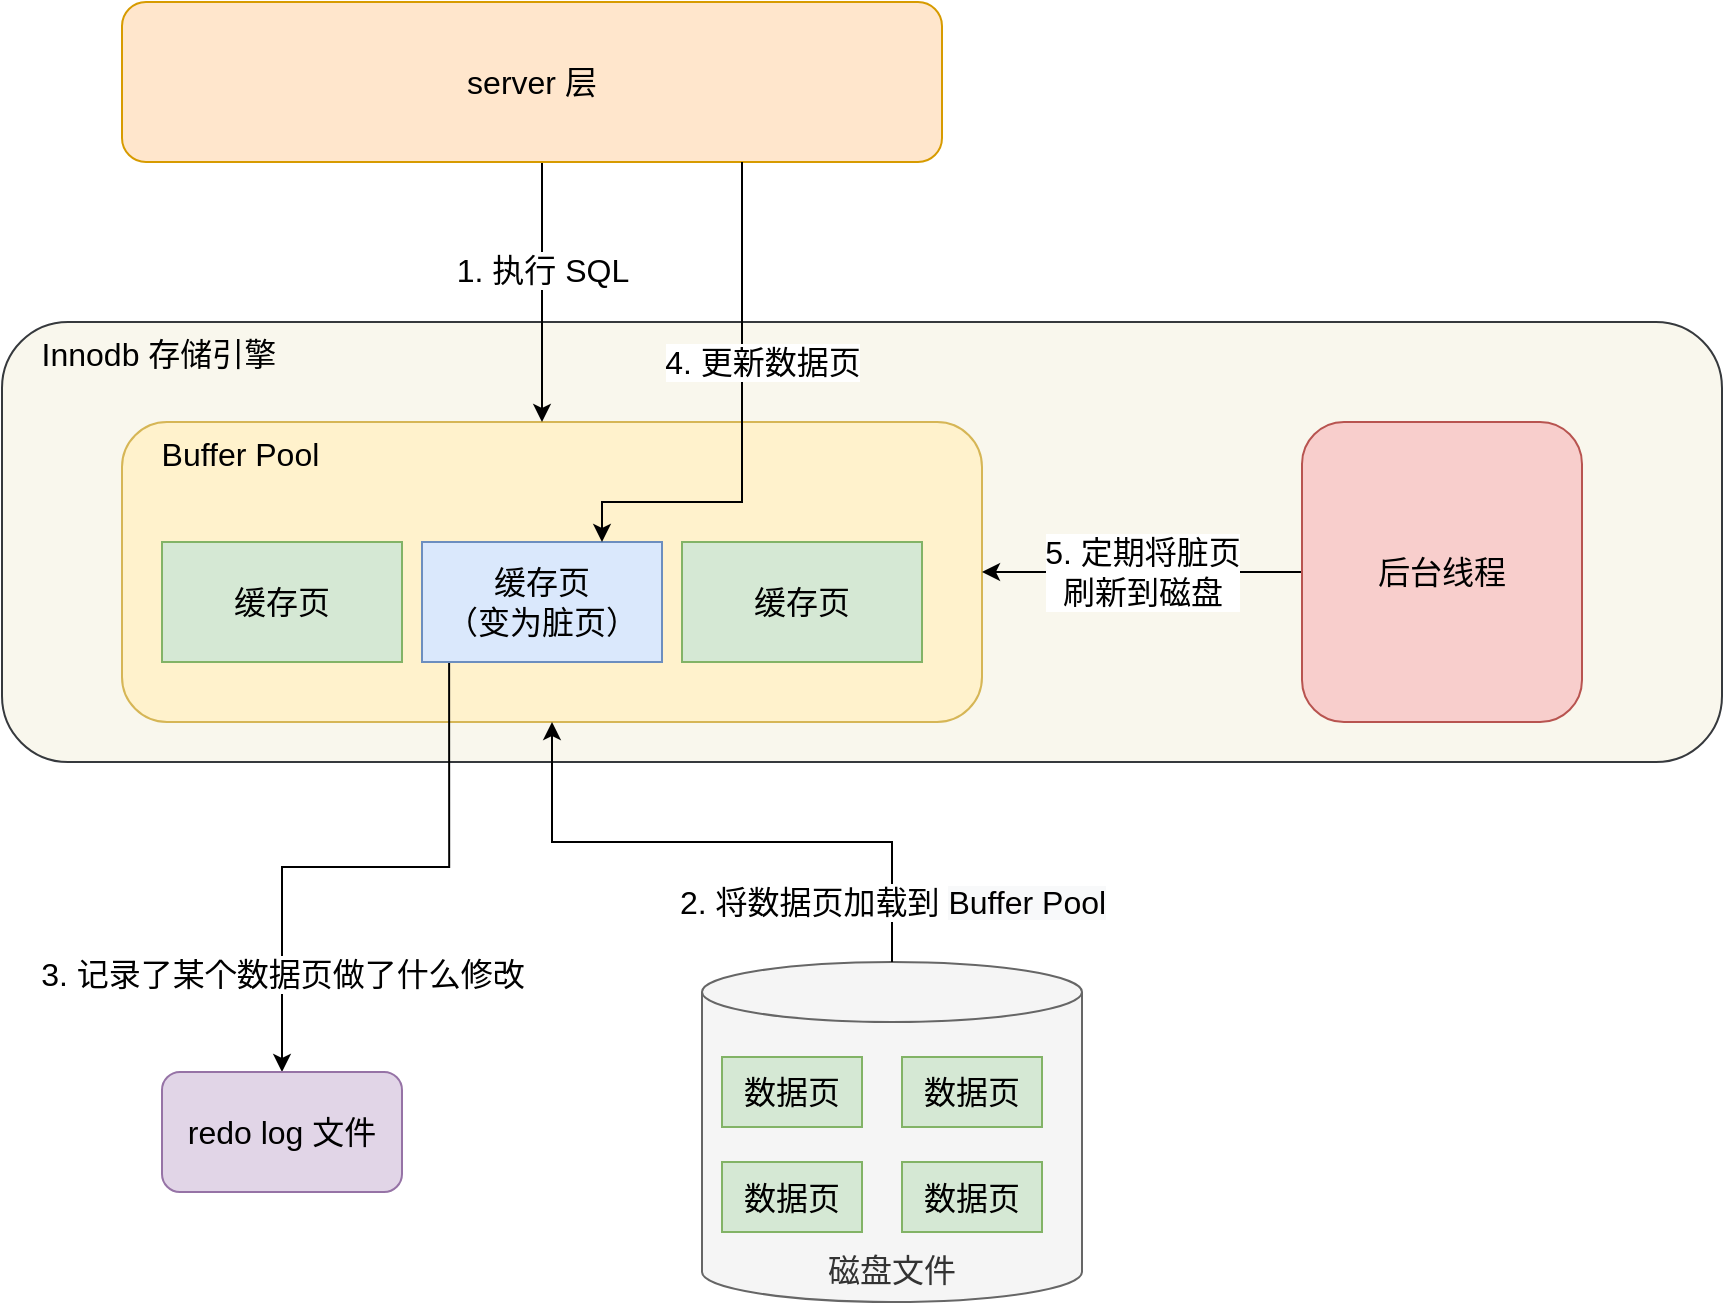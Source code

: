 <mxfile version="20.0.3" type="github">
  <diagram id="94VMZEfT7jJOWyFY6aJi" name="Page-1">
    <mxGraphModel dx="717" dy="716" grid="1" gridSize="10" guides="1" tooltips="1" connect="1" arrows="1" fold="1" page="1" pageScale="1" pageWidth="827" pageHeight="1169" math="0" shadow="0">
      <root>
        <mxCell id="0" />
        <mxCell id="1" parent="0" />
        <mxCell id="mmalJWWPdqmMopALKws4-1" value="&amp;nbsp; &amp;nbsp; Innodb 存储引擎" style="rounded=1;whiteSpace=wrap;html=1;fontSize=16;verticalAlign=top;fillColor=#f9f7ed;strokeColor=#36393d;align=left;" vertex="1" parent="1">
          <mxGeometry x="490" y="300" width="860" height="220" as="geometry" />
        </mxCell>
        <mxCell id="mmalJWWPdqmMopALKws4-2" value="&amp;nbsp; &amp;nbsp; Buffer Pool" style="rounded=1;whiteSpace=wrap;html=1;fontSize=16;verticalAlign=top;align=left;fillColor=#fff2cc;strokeColor=#d6b656;" vertex="1" parent="1">
          <mxGeometry x="550" y="350" width="430" height="150" as="geometry" />
        </mxCell>
        <mxCell id="mmalJWWPdqmMopALKws4-3" value="1. 执行 SQL" style="edgeStyle=orthogonalEdgeStyle;rounded=0;orthogonalLoop=1;jettySize=auto;html=1;fontSize=16;" edge="1" parent="1" source="mmalJWWPdqmMopALKws4-4">
          <mxGeometry x="-0.176" relative="1" as="geometry">
            <mxPoint x="760" y="350" as="targetPoint" />
            <Array as="points">
              <mxPoint x="760" y="340" />
              <mxPoint x="760" y="340" />
            </Array>
            <mxPoint as="offset" />
          </mxGeometry>
        </mxCell>
        <mxCell id="mmalJWWPdqmMopALKws4-4" value="server 层" style="rounded=1;whiteSpace=wrap;html=1;fontSize=16;fillColor=#ffe6cc;strokeColor=#d79b00;" vertex="1" parent="1">
          <mxGeometry x="550" y="140" width="410" height="80" as="geometry" />
        </mxCell>
        <mxCell id="mmalJWWPdqmMopALKws4-5" value="缓存页" style="rounded=0;whiteSpace=wrap;html=1;fontSize=16;verticalAlign=middle;horizontal=1;fillColor=#d5e8d4;strokeColor=#82b366;" vertex="1" parent="1">
          <mxGeometry x="570" y="410" width="120" height="60" as="geometry" />
        </mxCell>
        <mxCell id="mmalJWWPdqmMopALKws4-6" value="3. 记录了某个数据页做了什么修改" style="edgeStyle=orthogonalEdgeStyle;rounded=0;orthogonalLoop=1;jettySize=auto;html=1;entryX=0.5;entryY=0;entryDx=0;entryDy=0;fontSize=16;exitX=0.113;exitY=0.983;exitDx=0;exitDy=0;exitPerimeter=0;" edge="1" parent="1" source="mmalJWWPdqmMopALKws4-7" target="mmalJWWPdqmMopALKws4-15">
          <mxGeometry x="0.662" relative="1" as="geometry">
            <mxPoint as="offset" />
          </mxGeometry>
        </mxCell>
        <mxCell id="mmalJWWPdqmMopALKws4-7" value="缓存页&lt;br&gt;（变为脏页）" style="rounded=0;whiteSpace=wrap;html=1;fontSize=16;verticalAlign=middle;horizontal=1;fillColor=#dae8fc;strokeColor=#6c8ebf;" vertex="1" parent="1">
          <mxGeometry x="700" y="410" width="120" height="60" as="geometry" />
        </mxCell>
        <mxCell id="mmalJWWPdqmMopALKws4-8" value="缓存页" style="rounded=0;whiteSpace=wrap;html=1;fontSize=16;verticalAlign=middle;horizontal=1;fillColor=#d5e8d4;strokeColor=#82b366;" vertex="1" parent="1">
          <mxGeometry x="830" y="410" width="120" height="60" as="geometry" />
        </mxCell>
        <mxCell id="mmalJWWPdqmMopALKws4-9" value="磁盘文件" style="shape=cylinder3;whiteSpace=wrap;html=1;boundedLbl=1;backgroundOutline=1;size=15;fontSize=16;verticalAlign=bottom;fillColor=#f5f5f5;fontColor=#333333;strokeColor=#666666;" vertex="1" parent="1">
          <mxGeometry x="840" y="620" width="190" height="170" as="geometry" />
        </mxCell>
        <mxCell id="mmalJWWPdqmMopALKws4-10" value="数据页" style="rounded=0;whiteSpace=wrap;html=1;fontSize=16;verticalAlign=middle;horizontal=1;fillColor=#d5e8d4;strokeColor=#82b366;" vertex="1" parent="1">
          <mxGeometry x="850" y="667.5" width="70" height="35" as="geometry" />
        </mxCell>
        <mxCell id="mmalJWWPdqmMopALKws4-11" value="数据页" style="rounded=0;whiteSpace=wrap;html=1;fontSize=16;verticalAlign=middle;horizontal=1;fillColor=#d5e8d4;strokeColor=#82b366;" vertex="1" parent="1">
          <mxGeometry x="940" y="667.5" width="70" height="35" as="geometry" />
        </mxCell>
        <mxCell id="mmalJWWPdqmMopALKws4-12" value="数据页" style="rounded=0;whiteSpace=wrap;html=1;fontSize=16;verticalAlign=middle;horizontal=1;fillColor=#d5e8d4;strokeColor=#82b366;" vertex="1" parent="1">
          <mxGeometry x="850" y="720" width="70" height="35" as="geometry" />
        </mxCell>
        <mxCell id="mmalJWWPdqmMopALKws4-13" value="数据页" style="rounded=0;whiteSpace=wrap;html=1;fontSize=16;verticalAlign=middle;horizontal=1;fillColor=#d5e8d4;strokeColor=#82b366;" vertex="1" parent="1">
          <mxGeometry x="940" y="720" width="70" height="35" as="geometry" />
        </mxCell>
        <mxCell id="mmalJWWPdqmMopALKws4-14" value="2. 将数据页加载到&amp;nbsp;&lt;span style=&quot;background-color: rgb(248, 249, 250);&quot;&gt;Buffer Pool&lt;/span&gt;" style="endArrow=classic;html=1;rounded=0;fontSize=16;exitX=0.5;exitY=0;exitDx=0;exitDy=0;exitPerimeter=0;entryX=0.5;entryY=1;entryDx=0;entryDy=0;edgeStyle=orthogonalEdgeStyle;" edge="1" parent="1" source="mmalJWWPdqmMopALKws4-9" target="mmalJWWPdqmMopALKws4-2">
          <mxGeometry x="-0.793" width="50" height="50" relative="1" as="geometry">
            <mxPoint x="780" y="590" as="sourcePoint" />
            <mxPoint x="830" y="540" as="targetPoint" />
            <mxPoint as="offset" />
          </mxGeometry>
        </mxCell>
        <mxCell id="mmalJWWPdqmMopALKws4-15" value="redo log 文件" style="rounded=1;whiteSpace=wrap;html=1;fontSize=16;fillColor=#e1d5e7;strokeColor=#9673a6;" vertex="1" parent="1">
          <mxGeometry x="570" y="675" width="120" height="60" as="geometry" />
        </mxCell>
        <mxCell id="mmalJWWPdqmMopALKws4-16" value="5. 定期将脏页&lt;br&gt;刷新到磁盘" style="edgeStyle=orthogonalEdgeStyle;rounded=0;orthogonalLoop=1;jettySize=auto;html=1;entryX=1;entryY=0.5;entryDx=0;entryDy=0;fontSize=16;" edge="1" parent="1" source="mmalJWWPdqmMopALKws4-17" target="mmalJWWPdqmMopALKws4-2">
          <mxGeometry relative="1" as="geometry" />
        </mxCell>
        <mxCell id="mmalJWWPdqmMopALKws4-17" value="后台线程" style="rounded=1;whiteSpace=wrap;html=1;fontSize=16;fillColor=#f8cecc;strokeColor=#b85450;" vertex="1" parent="1">
          <mxGeometry x="1140" y="350" width="140" height="150" as="geometry" />
        </mxCell>
        <mxCell id="mmalJWWPdqmMopALKws4-18" value="4. 更新数据页" style="edgeStyle=orthogonalEdgeStyle;rounded=0;orthogonalLoop=1;jettySize=auto;html=1;fontSize=16;entryX=0.75;entryY=0;entryDx=0;entryDy=0;" edge="1" parent="1" target="mmalJWWPdqmMopALKws4-7">
          <mxGeometry x="-0.231" y="10" relative="1" as="geometry">
            <mxPoint x="860" y="220" as="sourcePoint" />
            <mxPoint x="860" y="350" as="targetPoint" />
            <Array as="points">
              <mxPoint x="860" y="390" />
              <mxPoint x="790" y="390" />
            </Array>
            <mxPoint as="offset" />
          </mxGeometry>
        </mxCell>
      </root>
    </mxGraphModel>
  </diagram>
</mxfile>
